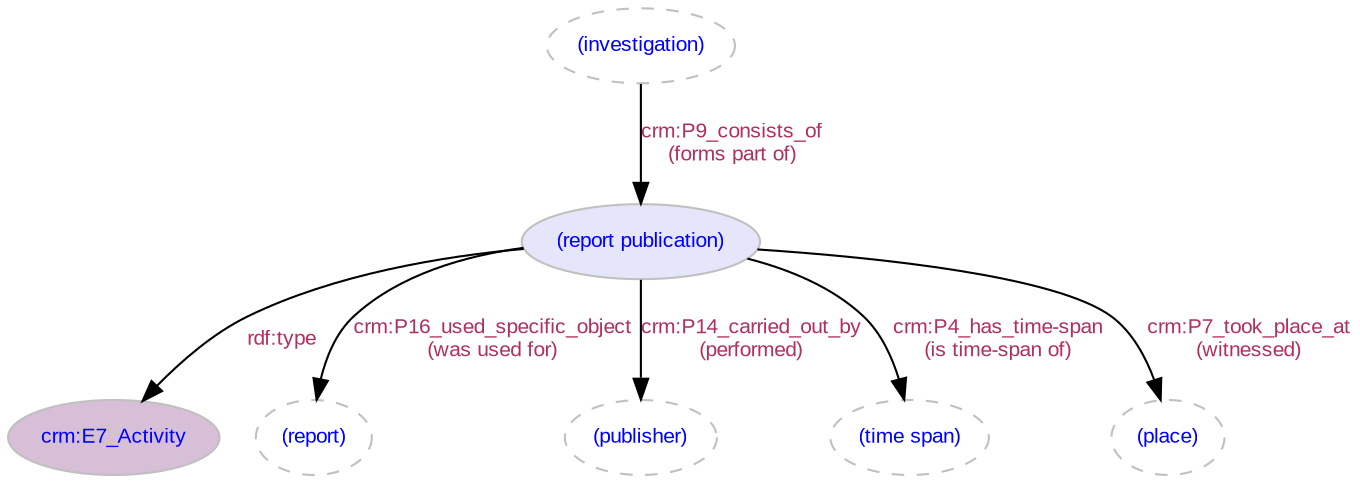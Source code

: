 digraph {
   // label = "Report Publication";
   // labelloc = "t";
   node [color=gray, fontcolor=blue, fontsize=10, fontname=Arial, style=filled, fillcolor=ghostwhite, color=gray];
   edge [color=black, fontcolor=maroon, fontsize=10, fontname=Arial ];   
   
   "crm:E7_Activity" [fillcolor=thistle, target="crm", URL="http://www.cidoc-crm.org/cidoc-crm/E7_Activity"];
   "(report)" [style=dashed]; 
   "(investigation)" [style=dashed];
   "(publisher)" [style=dashed];
   "(time span)" [style=dashed];
   "(place)" [style=dashed];
   "(report publication)" [fillcolor=lavender];     
   "(report publication)" -> "crm:E7_Activity" [label="rdf:type", labelURL="http://www.w3.org/1999/02/22-rdf-syntax-ns#type"]; 
   "(report publication)" -> "(place)" [label="crm:P7_took_place_at\n(witnessed)", labelURL="http://www.cidoc-crm.org/cidoc-crm/P7_took_place_at"];   
   "(investigation)" -> "(report publication)" [label="crm:P9_consists_of\n(forms part of)", labelURL="http://www.cidoc-crm.org/cidoc-crm/P9_consists_of"];    
   "(report publication)" -> "(publisher)" [label="crm:P14_carried_out_by\n(performed)", labelURL="http://www.cidoc-crm.org/cidoc-crm/P14_carried_out_by"];    
   "(report publication)" -> "(report)" [label="crm:P16_used_specific_object\n(was used for)", labelURL="http://www.cidoc-crm.org/cidoc-crm/P16_used_specific_object"];     
   "(report publication)" -> "(time span)" [label="crm:P4_has_time-span\n(is time-span of)", labelURL="http://www.cidoc-crm.org/cidoc-crm/P4_has_time-span"];          
 }